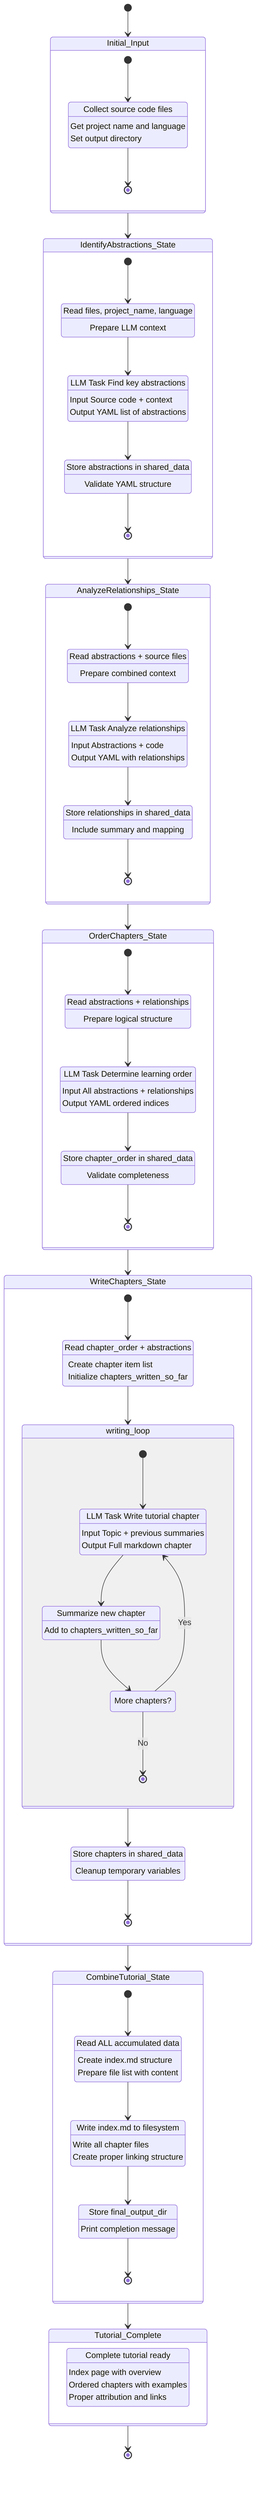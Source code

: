 stateDiagram-v2
    [*] --> Initial_Input
    
    state Initial_Input {
        [*] --> gathering_files
        gathering_files : Collect source code files
        gathering_files : Get project name and language
        gathering_files : Set output directory
        gathering_files --> [*]
    }
    
    Initial_Input --> IdentifyAbstractions_State
    
    state IdentifyAbstractions_State {
        [*] --> prep_abstractions
        prep_abstractions : Read files, project_name, language
        prep_abstractions : Prepare LLM context
        prep_abstractions --> exec_abstractions
        
        exec_abstractions : LLM Task Find key abstractions
        exec_abstractions : Input Source code + context
        exec_abstractions : Output YAML list of abstractions
        exec_abstractions --> post_abstractions
        
        post_abstractions : Store abstractions in shared_data
        post_abstractions : Validate YAML structure
        post_abstractions --> [*]
    }
    
    IdentifyAbstractions_State --> AnalyzeRelationships_State
    
    state AnalyzeRelationships_State {
        [*] --> prep_relationships
        prep_relationships : Read abstractions + source files
        prep_relationships : Prepare combined context
        prep_relationships --> exec_relationships
        
        exec_relationships : LLM Task Analyze relationships
        exec_relationships : Input Abstractions + code
        exec_relationships : Output YAML with relationships
        exec_relationships --> post_relationships
        
        post_relationships : Store relationships in shared_data
        post_relationships : Include summary and mapping
        post_relationships --> [*]
    }
    
    AnalyzeRelationships_State --> OrderChapters_State
    
    state OrderChapters_State {
        [*] --> prep_ordering
        prep_ordering : Read abstractions + relationships
        prep_ordering : Prepare logical structure
        prep_ordering --> exec_ordering
        
        exec_ordering : LLM Task Determine learning order
        exec_ordering : Input All abstractions + relationships
        exec_ordering : Output YAML ordered indices
        exec_ordering --> post_ordering
        
        post_ordering : Store chapter_order in shared_data
        post_ordering : Validate completeness
        post_ordering --> [*]
    }
    
    OrderChapters_State --> WriteChapters_State
    
    state WriteChapters_State {
        [*] --> prep_writing
        prep_writing : Read chapter_order + abstractions
        prep_writing : Create chapter item list
        prep_writing : Initialize chapters_written_so_far
        prep_writing --> writing_loop
        
        state writing_loop {
            [*] --> exec_chapter
            exec_chapter : LLM Task Write tutorial chapter
            exec_chapter : Input Topic + previous summaries
            exec_chapter : Output Full markdown chapter
            exec_chapter --> update_context
            
            update_context : Summarize new chapter
            update_context : Add to chapters_written_so_far
            update_context --> check_more
            
            check_more : More chapters?
            check_more --> exec_chapter : Yes
            check_more --> [*] : No
        }
        
        writing_loop --> post_writing
        post_writing : Store chapters in shared_data
        post_writing : Cleanup temporary variables
        post_writing --> [*]
    }
    
    WriteChapters_State --> CombineTutorial_State
    
    state CombineTutorial_State {
        [*] --> prep_final
        prep_final : Read ALL accumulated data
        prep_final : Create index.md structure
        prep_final : Prepare file list with content
        prep_final --> exec_final
        
        exec_final : Write index.md to filesystem
        exec_final : Write all chapter files
        exec_final : Create proper linking structure
        exec_final --> post_final
        
        post_final : Store final_output_dir
        post_final : Print completion message
        post_final --> [*]
    }
    
    CombineTutorial_State --> Tutorial_Complete
    
    state Tutorial_Complete {
        complete : Complete tutorial ready
        complete : Index page with overview
        complete : Ordered chapters with examples
        complete : Proper attribution and links
    }
    
    Tutorial_Complete --> [*]